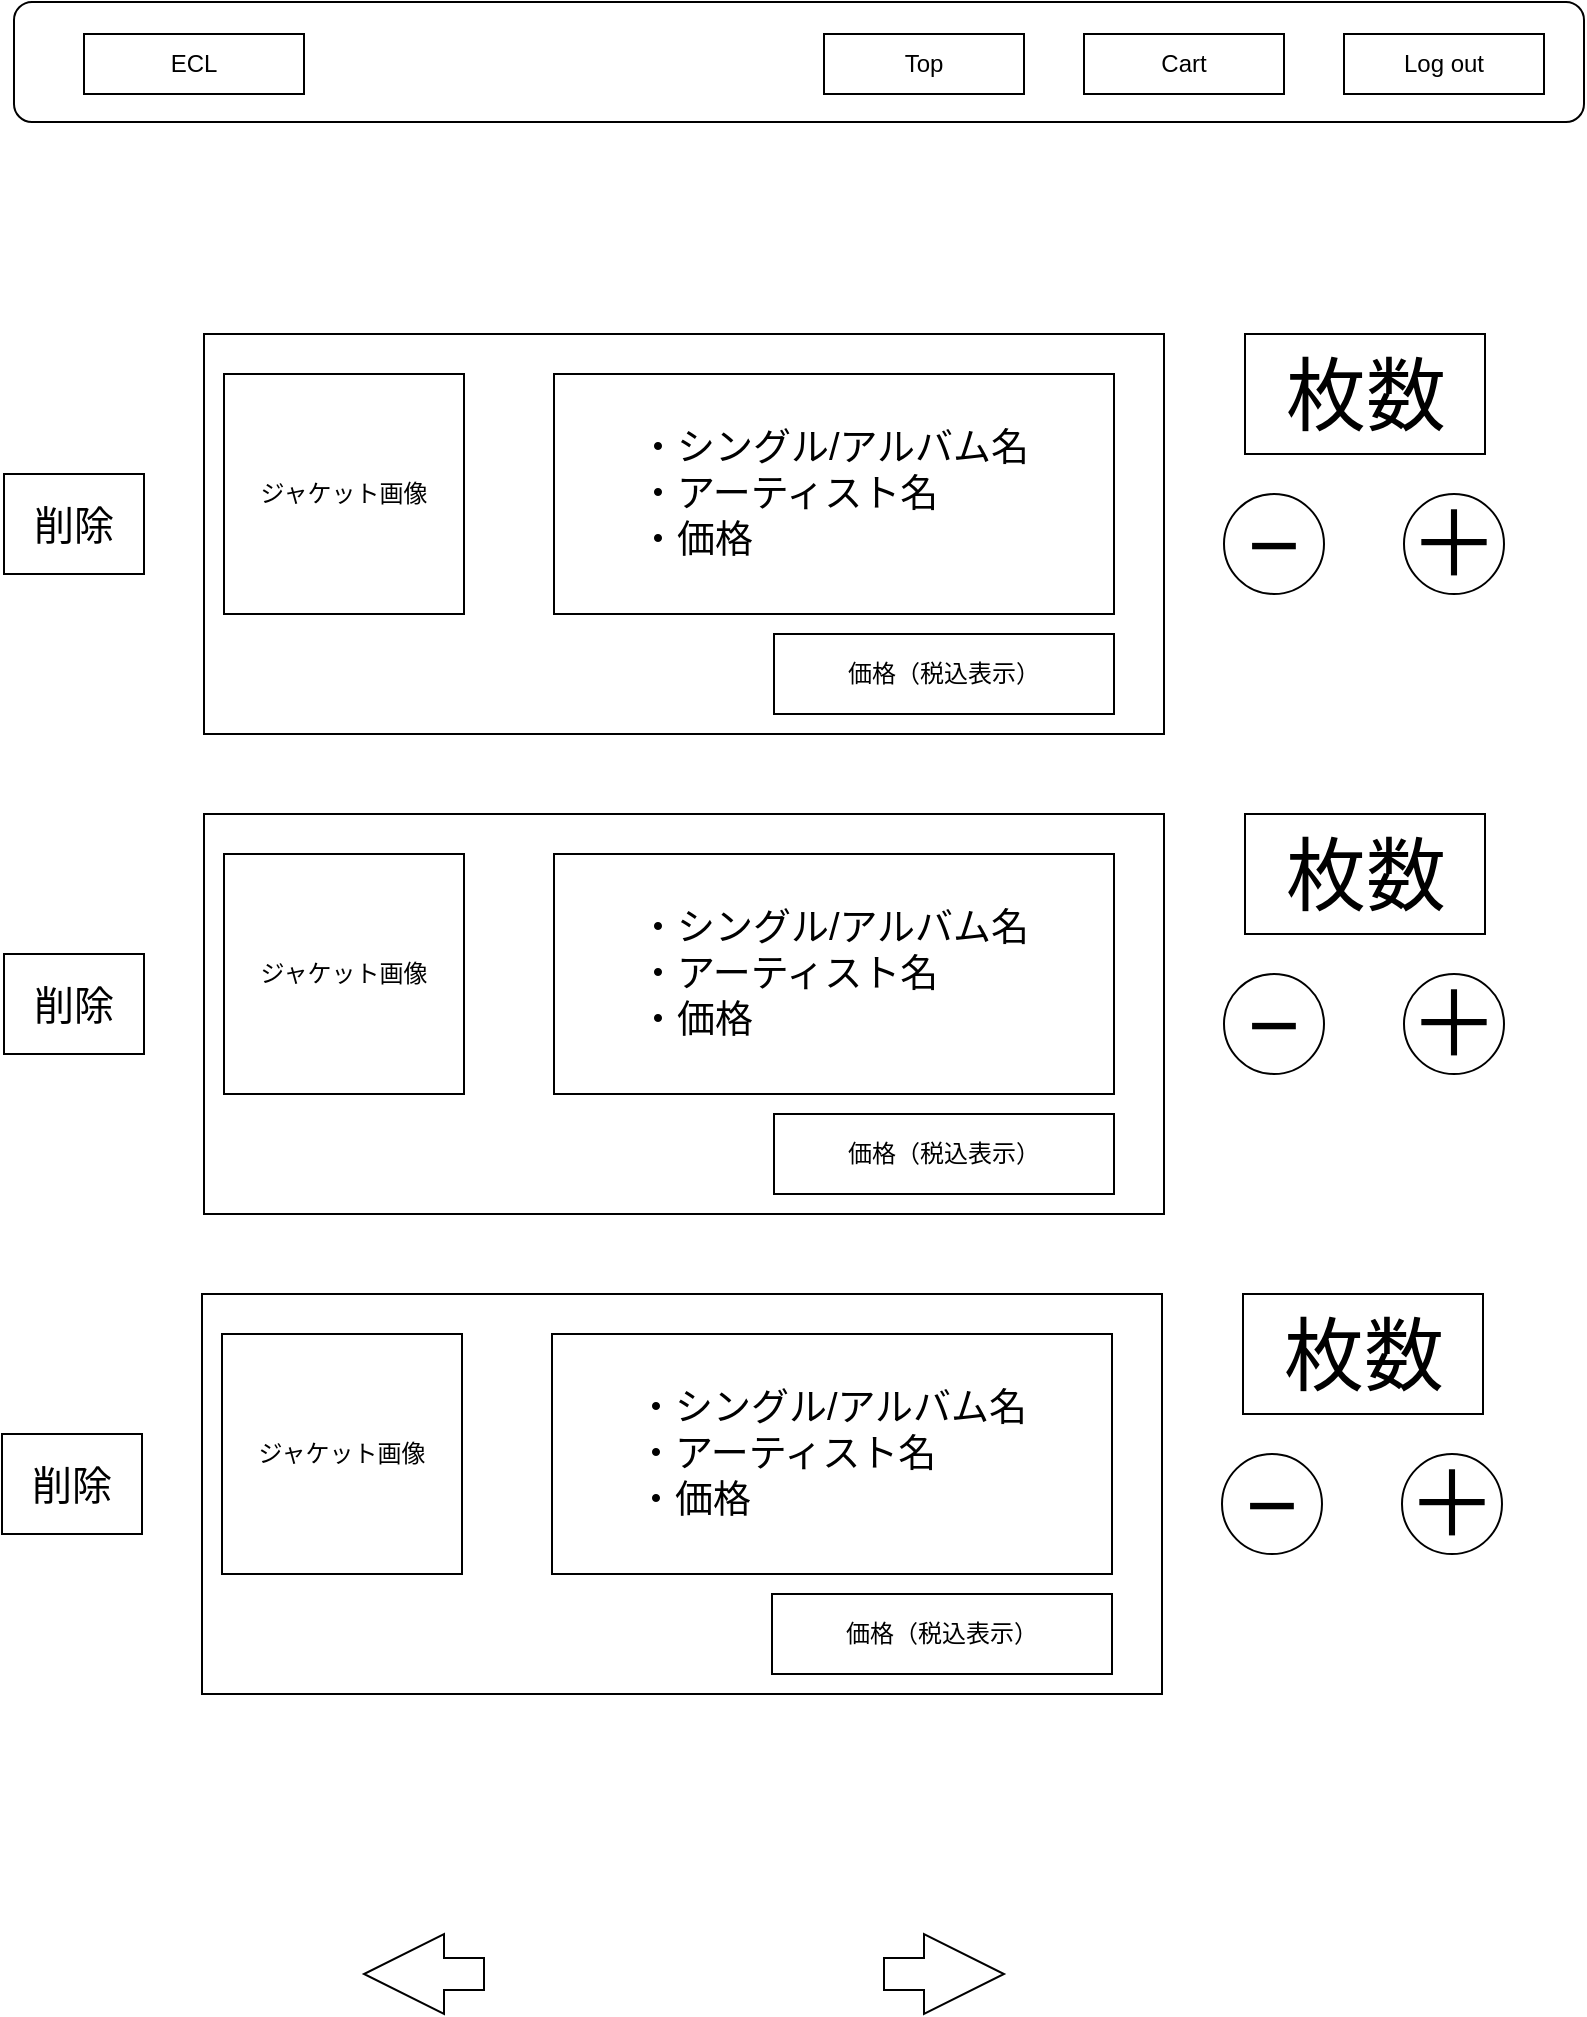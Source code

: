 <mxfile version="10.8.5" type="github"><diagram id="b_a5FLANEXnadzl6RtTa" name="ページ1"><mxGraphModel dx="918" dy="616" grid="1" gridSize="10" guides="1" tooltips="1" connect="1" arrows="1" fold="1" page="1" pageScale="1" pageWidth="827" pageHeight="1169" math="0" shadow="0"><root><mxCell id="0"/><mxCell id="1" parent="0"/><mxCell id="b4vaj3zrwmeEZD_nuvJ0-1" value="・シングル/アルバム名&lt;br&gt;・アーティスト名&lt;br&gt;・価格&lt;br&gt;" style="rounded=0;whiteSpace=wrap;html=1;" vertex="1" parent="1"><mxGeometry x="120" y="200" width="480" height="200" as="geometry"/></mxCell><mxCell id="b4vaj3zrwmeEZD_nuvJ0-5" value="ジャケット画像" style="whiteSpace=wrap;html=1;aspect=fixed;" vertex="1" parent="1"><mxGeometry x="130" y="220" width="120" height="120" as="geometry"/></mxCell><mxCell id="b4vaj3zrwmeEZD_nuvJ0-17" value="&lt;font style=&quot;font-size: 40px&quot;&gt;枚数&lt;/font&gt;" style="rounded=0;whiteSpace=wrap;html=1;" vertex="1" parent="1"><mxGeometry x="640.5" y="200" width="120" height="60" as="geometry"/></mxCell><mxCell id="b4vaj3zrwmeEZD_nuvJ0-18" value="&lt;div style=&quot;text-align: left ; font-size: 19px&quot;&gt;&lt;span&gt;&lt;font style=&quot;font-size: 19px&quot;&gt;・シングル/アルバム名&lt;/font&gt;&lt;/span&gt;&lt;/div&gt;&lt;div style=&quot;text-align: left ; font-size: 19px&quot;&gt;&lt;span&gt;&lt;font style=&quot;font-size: 19px&quot;&gt;・アーティスト名&lt;/font&gt;&lt;/span&gt;&lt;/div&gt;&lt;div style=&quot;text-align: left ; font-size: 19px&quot;&gt;&lt;span&gt;&lt;font style=&quot;font-size: 19px&quot;&gt;・価格&lt;/font&gt;&lt;/span&gt;&lt;/div&gt;" style="rounded=0;whiteSpace=wrap;html=1;" vertex="1" parent="1"><mxGeometry x="295" y="220" width="280" height="120" as="geometry"/></mxCell><mxCell id="b4vaj3zrwmeEZD_nuvJ0-19" value="価格（税込表示）" style="rounded=0;whiteSpace=wrap;html=1;" vertex="1" parent="1"><mxGeometry x="405" y="350" width="170" height="40" as="geometry"/></mxCell><mxCell id="b4vaj3zrwmeEZD_nuvJ0-20" value="&lt;font style=&quot;font-size: 45px&quot;&gt;−&lt;/font&gt;" style="ellipse;whiteSpace=wrap;html=1;aspect=fixed;" vertex="1" parent="1"><mxGeometry x="630" y="280" width="50" height="50" as="geometry"/></mxCell><mxCell id="b4vaj3zrwmeEZD_nuvJ0-21" value="&lt;span style=&quot;font-size: 45px&quot;&gt;＋&lt;/span&gt;" style="ellipse;whiteSpace=wrap;html=1;aspect=fixed;" vertex="1" parent="1"><mxGeometry x="720" y="280" width="50" height="50" as="geometry"/></mxCell><mxCell id="b4vaj3zrwmeEZD_nuvJ0-22" value="&lt;font style=&quot;font-size: 20px&quot;&gt;削除&lt;/font&gt;" style="rounded=0;whiteSpace=wrap;html=1;" vertex="1" parent="1"><mxGeometry x="20" y="270" width="70" height="50" as="geometry"/></mxCell><mxCell id="b4vaj3zrwmeEZD_nuvJ0-23" value="・シングル/アルバム名&lt;br&gt;・アーティスト名&lt;br&gt;・価格&lt;br&gt;" style="rounded=0;whiteSpace=wrap;html=1;" vertex="1" parent="1"><mxGeometry x="120" y="440" width="480" height="200" as="geometry"/></mxCell><mxCell id="b4vaj3zrwmeEZD_nuvJ0-24" value="ジャケット画像" style="whiteSpace=wrap;html=1;aspect=fixed;" vertex="1" parent="1"><mxGeometry x="130" y="460" width="120" height="120" as="geometry"/></mxCell><mxCell id="b4vaj3zrwmeEZD_nuvJ0-25" value="&lt;font style=&quot;font-size: 40px&quot;&gt;枚数&lt;/font&gt;" style="rounded=0;whiteSpace=wrap;html=1;" vertex="1" parent="1"><mxGeometry x="640.5" y="440" width="120" height="60" as="geometry"/></mxCell><mxCell id="b4vaj3zrwmeEZD_nuvJ0-26" value="&lt;div style=&quot;text-align: left ; font-size: 19px&quot;&gt;&lt;span&gt;&lt;font style=&quot;font-size: 19px&quot;&gt;・シングル/アルバム名&lt;/font&gt;&lt;/span&gt;&lt;/div&gt;&lt;div style=&quot;text-align: left ; font-size: 19px&quot;&gt;&lt;span&gt;&lt;font style=&quot;font-size: 19px&quot;&gt;・アーティスト名&lt;/font&gt;&lt;/span&gt;&lt;/div&gt;&lt;div style=&quot;text-align: left ; font-size: 19px&quot;&gt;&lt;span&gt;&lt;font style=&quot;font-size: 19px&quot;&gt;・価格&lt;/font&gt;&lt;/span&gt;&lt;/div&gt;" style="rounded=0;whiteSpace=wrap;html=1;" vertex="1" parent="1"><mxGeometry x="295" y="460" width="280" height="120" as="geometry"/></mxCell><mxCell id="b4vaj3zrwmeEZD_nuvJ0-27" value="価格（税込表示）" style="rounded=0;whiteSpace=wrap;html=1;" vertex="1" parent="1"><mxGeometry x="405" y="590" width="170" height="40" as="geometry"/></mxCell><mxCell id="b4vaj3zrwmeEZD_nuvJ0-28" value="&lt;font style=&quot;font-size: 45px&quot;&gt;−&lt;/font&gt;" style="ellipse;whiteSpace=wrap;html=1;aspect=fixed;" vertex="1" parent="1"><mxGeometry x="630" y="520" width="50" height="50" as="geometry"/></mxCell><mxCell id="b4vaj3zrwmeEZD_nuvJ0-29" value="&lt;span style=&quot;font-size: 45px&quot;&gt;＋&lt;/span&gt;" style="ellipse;whiteSpace=wrap;html=1;aspect=fixed;" vertex="1" parent="1"><mxGeometry x="720" y="520" width="50" height="50" as="geometry"/></mxCell><mxCell id="b4vaj3zrwmeEZD_nuvJ0-30" value="&lt;font style=&quot;font-size: 20px&quot;&gt;削除&lt;/font&gt;" style="rounded=0;whiteSpace=wrap;html=1;" vertex="1" parent="1"><mxGeometry x="20" y="510" width="70" height="50" as="geometry"/></mxCell><mxCell id="b4vaj3zrwmeEZD_nuvJ0-31" value="・シングル/アルバム名&lt;br&gt;・アーティスト名&lt;br&gt;・価格&lt;br&gt;" style="rounded=0;whiteSpace=wrap;html=1;" vertex="1" parent="1"><mxGeometry x="119" y="680" width="480" height="200" as="geometry"/></mxCell><mxCell id="b4vaj3zrwmeEZD_nuvJ0-32" value="ジャケット画像" style="whiteSpace=wrap;html=1;aspect=fixed;" vertex="1" parent="1"><mxGeometry x="129" y="700" width="120" height="120" as="geometry"/></mxCell><mxCell id="b4vaj3zrwmeEZD_nuvJ0-33" value="&lt;font style=&quot;font-size: 40px&quot;&gt;枚数&lt;/font&gt;" style="rounded=0;whiteSpace=wrap;html=1;" vertex="1" parent="1"><mxGeometry x="639.5" y="680" width="120" height="60" as="geometry"/></mxCell><mxCell id="b4vaj3zrwmeEZD_nuvJ0-34" value="&lt;div style=&quot;text-align: left ; font-size: 19px&quot;&gt;&lt;span&gt;&lt;font style=&quot;font-size: 19px&quot;&gt;・シングル/アルバム名&lt;/font&gt;&lt;/span&gt;&lt;/div&gt;&lt;div style=&quot;text-align: left ; font-size: 19px&quot;&gt;&lt;span&gt;&lt;font style=&quot;font-size: 19px&quot;&gt;・アーティスト名&lt;/font&gt;&lt;/span&gt;&lt;/div&gt;&lt;div style=&quot;text-align: left ; font-size: 19px&quot;&gt;&lt;span&gt;&lt;font style=&quot;font-size: 19px&quot;&gt;・価格&lt;/font&gt;&lt;/span&gt;&lt;/div&gt;" style="rounded=0;whiteSpace=wrap;html=1;" vertex="1" parent="1"><mxGeometry x="294" y="700" width="280" height="120" as="geometry"/></mxCell><mxCell id="b4vaj3zrwmeEZD_nuvJ0-35" value="価格（税込表示）" style="rounded=0;whiteSpace=wrap;html=1;" vertex="1" parent="1"><mxGeometry x="404" y="830" width="170" height="40" as="geometry"/></mxCell><mxCell id="b4vaj3zrwmeEZD_nuvJ0-36" value="&lt;font style=&quot;font-size: 45px&quot;&gt;−&lt;/font&gt;" style="ellipse;whiteSpace=wrap;html=1;aspect=fixed;" vertex="1" parent="1"><mxGeometry x="629" y="760" width="50" height="50" as="geometry"/></mxCell><mxCell id="b4vaj3zrwmeEZD_nuvJ0-37" value="&lt;span style=&quot;font-size: 45px&quot;&gt;＋&lt;/span&gt;" style="ellipse;whiteSpace=wrap;html=1;aspect=fixed;" vertex="1" parent="1"><mxGeometry x="719" y="760" width="50" height="50" as="geometry"/></mxCell><mxCell id="b4vaj3zrwmeEZD_nuvJ0-38" value="&lt;font style=&quot;font-size: 20px&quot;&gt;削除&lt;/font&gt;" style="rounded=0;whiteSpace=wrap;html=1;" vertex="1" parent="1"><mxGeometry x="19" y="750" width="70" height="50" as="geometry"/></mxCell><mxCell id="b4vaj3zrwmeEZD_nuvJ0-39" value="" style="html=1;shadow=0;dashed=0;align=center;verticalAlign=middle;shape=mxgraph.arrows2.arrow;dy=0.6;dx=40;notch=0;" vertex="1" parent="1"><mxGeometry x="460" y="1000" width="60" height="40" as="geometry"/></mxCell><mxCell id="b4vaj3zrwmeEZD_nuvJ0-40" value="" style="html=1;shadow=0;dashed=0;align=center;verticalAlign=middle;shape=mxgraph.arrows2.arrow;dy=0.6;dx=40;notch=0;rotation=180;" vertex="1" parent="1"><mxGeometry x="200" y="1000" width="60" height="40" as="geometry"/></mxCell><mxCell id="b4vaj3zrwmeEZD_nuvJ0-42" value="" style="rounded=1;whiteSpace=wrap;html=1;" vertex="1" parent="1"><mxGeometry x="25" y="34" width="785" height="60" as="geometry"/></mxCell><mxCell id="b4vaj3zrwmeEZD_nuvJ0-43" value="ECL" style="rounded=0;whiteSpace=wrap;html=1;" vertex="1" parent="1"><mxGeometry x="60" y="50" width="110" height="30" as="geometry"/></mxCell><mxCell id="b4vaj3zrwmeEZD_nuvJ0-44" value="Top" style="rounded=0;whiteSpace=wrap;html=1;" vertex="1" parent="1"><mxGeometry x="430" y="50" width="100" height="30" as="geometry"/></mxCell><mxCell id="b4vaj3zrwmeEZD_nuvJ0-45" value="Cart" style="rounded=0;whiteSpace=wrap;html=1;" vertex="1" parent="1"><mxGeometry x="560" y="50" width="100" height="30" as="geometry"/></mxCell><mxCell id="b4vaj3zrwmeEZD_nuvJ0-46" value="Log out" style="rounded=0;whiteSpace=wrap;html=1;" vertex="1" parent="1"><mxGeometry x="690" y="50" width="100" height="30" as="geometry"/></mxCell></root></mxGraphModel></diagram></mxfile>